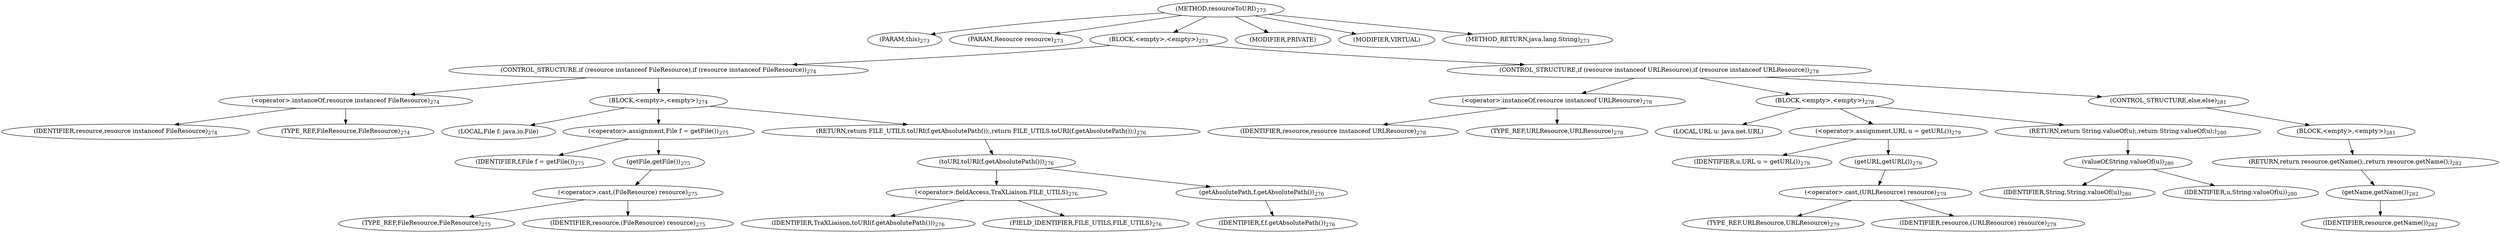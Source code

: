 digraph "resourceToURI" {  
"483" [label = <(METHOD,resourceToURI)<SUB>273</SUB>> ]
"484" [label = <(PARAM,this)<SUB>273</SUB>> ]
"485" [label = <(PARAM,Resource resource)<SUB>273</SUB>> ]
"486" [label = <(BLOCK,&lt;empty&gt;,&lt;empty&gt;)<SUB>273</SUB>> ]
"487" [label = <(CONTROL_STRUCTURE,if (resource instanceof FileResource),if (resource instanceof FileResource))<SUB>274</SUB>> ]
"488" [label = <(&lt;operator&gt;.instanceOf,resource instanceof FileResource)<SUB>274</SUB>> ]
"489" [label = <(IDENTIFIER,resource,resource instanceof FileResource)<SUB>274</SUB>> ]
"490" [label = <(TYPE_REF,FileResource,FileResource)<SUB>274</SUB>> ]
"491" [label = <(BLOCK,&lt;empty&gt;,&lt;empty&gt;)<SUB>274</SUB>> ]
"492" [label = <(LOCAL,File f: java.io.File)> ]
"493" [label = <(&lt;operator&gt;.assignment,File f = getFile())<SUB>275</SUB>> ]
"494" [label = <(IDENTIFIER,f,File f = getFile())<SUB>275</SUB>> ]
"495" [label = <(getFile,getFile())<SUB>275</SUB>> ]
"496" [label = <(&lt;operator&gt;.cast,(FileResource) resource)<SUB>275</SUB>> ]
"497" [label = <(TYPE_REF,FileResource,FileResource)<SUB>275</SUB>> ]
"498" [label = <(IDENTIFIER,resource,(FileResource) resource)<SUB>275</SUB>> ]
"499" [label = <(RETURN,return FILE_UTILS.toURI(f.getAbsolutePath());,return FILE_UTILS.toURI(f.getAbsolutePath());)<SUB>276</SUB>> ]
"500" [label = <(toURI,toURI(f.getAbsolutePath()))<SUB>276</SUB>> ]
"501" [label = <(&lt;operator&gt;.fieldAccess,TraXLiaison.FILE_UTILS)<SUB>276</SUB>> ]
"502" [label = <(IDENTIFIER,TraXLiaison,toURI(f.getAbsolutePath()))<SUB>276</SUB>> ]
"503" [label = <(FIELD_IDENTIFIER,FILE_UTILS,FILE_UTILS)<SUB>276</SUB>> ]
"504" [label = <(getAbsolutePath,f.getAbsolutePath())<SUB>276</SUB>> ]
"505" [label = <(IDENTIFIER,f,f.getAbsolutePath())<SUB>276</SUB>> ]
"506" [label = <(CONTROL_STRUCTURE,if (resource instanceof URLResource),if (resource instanceof URLResource))<SUB>278</SUB>> ]
"507" [label = <(&lt;operator&gt;.instanceOf,resource instanceof URLResource)<SUB>278</SUB>> ]
"508" [label = <(IDENTIFIER,resource,resource instanceof URLResource)<SUB>278</SUB>> ]
"509" [label = <(TYPE_REF,URLResource,URLResource)<SUB>278</SUB>> ]
"510" [label = <(BLOCK,&lt;empty&gt;,&lt;empty&gt;)<SUB>278</SUB>> ]
"511" [label = <(LOCAL,URL u: java.net.URL)> ]
"512" [label = <(&lt;operator&gt;.assignment,URL u = getURL())<SUB>279</SUB>> ]
"513" [label = <(IDENTIFIER,u,URL u = getURL())<SUB>279</SUB>> ]
"514" [label = <(getURL,getURL())<SUB>279</SUB>> ]
"515" [label = <(&lt;operator&gt;.cast,(URLResource) resource)<SUB>279</SUB>> ]
"516" [label = <(TYPE_REF,URLResource,URLResource)<SUB>279</SUB>> ]
"517" [label = <(IDENTIFIER,resource,(URLResource) resource)<SUB>279</SUB>> ]
"518" [label = <(RETURN,return String.valueOf(u);,return String.valueOf(u);)<SUB>280</SUB>> ]
"519" [label = <(valueOf,String.valueOf(u))<SUB>280</SUB>> ]
"520" [label = <(IDENTIFIER,String,String.valueOf(u))<SUB>280</SUB>> ]
"521" [label = <(IDENTIFIER,u,String.valueOf(u))<SUB>280</SUB>> ]
"522" [label = <(CONTROL_STRUCTURE,else,else)<SUB>281</SUB>> ]
"523" [label = <(BLOCK,&lt;empty&gt;,&lt;empty&gt;)<SUB>281</SUB>> ]
"524" [label = <(RETURN,return resource.getName();,return resource.getName();)<SUB>282</SUB>> ]
"525" [label = <(getName,getName())<SUB>282</SUB>> ]
"526" [label = <(IDENTIFIER,resource,getName())<SUB>282</SUB>> ]
"527" [label = <(MODIFIER,PRIVATE)> ]
"528" [label = <(MODIFIER,VIRTUAL)> ]
"529" [label = <(METHOD_RETURN,java.lang.String)<SUB>273</SUB>> ]
  "483" -> "484" 
  "483" -> "485" 
  "483" -> "486" 
  "483" -> "527" 
  "483" -> "528" 
  "483" -> "529" 
  "486" -> "487" 
  "486" -> "506" 
  "487" -> "488" 
  "487" -> "491" 
  "488" -> "489" 
  "488" -> "490" 
  "491" -> "492" 
  "491" -> "493" 
  "491" -> "499" 
  "493" -> "494" 
  "493" -> "495" 
  "495" -> "496" 
  "496" -> "497" 
  "496" -> "498" 
  "499" -> "500" 
  "500" -> "501" 
  "500" -> "504" 
  "501" -> "502" 
  "501" -> "503" 
  "504" -> "505" 
  "506" -> "507" 
  "506" -> "510" 
  "506" -> "522" 
  "507" -> "508" 
  "507" -> "509" 
  "510" -> "511" 
  "510" -> "512" 
  "510" -> "518" 
  "512" -> "513" 
  "512" -> "514" 
  "514" -> "515" 
  "515" -> "516" 
  "515" -> "517" 
  "518" -> "519" 
  "519" -> "520" 
  "519" -> "521" 
  "522" -> "523" 
  "523" -> "524" 
  "524" -> "525" 
  "525" -> "526" 
}
